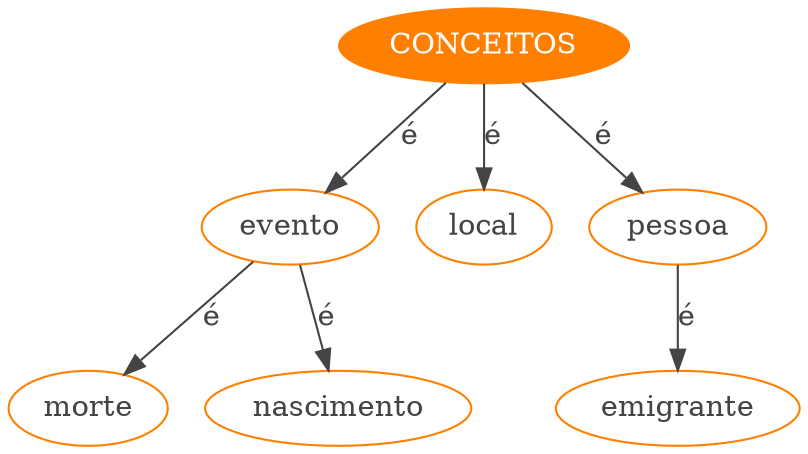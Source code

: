 
digraph mainmap {
	graph [bgcolor=transparent];
  CONCEITOS [URL="conceitos.php",
		color = darkorange1,
		fontcolor = white,
		style = filled,];
"evento" [color="darkorange1", fontcolor="#444444",URL="conceito.php?conceito=evento"];
CONCEITOS -> "evento"[label=é, color="#444444", fontcolor="#444444"];
"morte" [color="darkorange1", fontcolor="#444444",URL="conceito.php?conceito=morte"];
"evento" -> "morte"[label=é, color="#444444", fontcolor="#444444"];
"nascimento" [color="darkorange1", fontcolor="#444444",URL="conceito.php?conceito=nascimento"];
"evento" -> "nascimento"[label=é, color="#444444", fontcolor="#444444"];
"local" [color="darkorange1", fontcolor="#444444",URL="conceito.php?conceito=local"];
CONCEITOS -> "local"[label=é, color="#444444", fontcolor="#444444"];
"pessoa" [color="darkorange1", fontcolor="#444444",URL="conceito.php?conceito=pessoa"];
CONCEITOS -> "pessoa"[label=é, color="#444444", fontcolor="#444444"];
"emigrante" [color="darkorange1", fontcolor="#444444",URL="conceito.php?conceito=emigrante"];
"pessoa" -> "emigrante"[label=é, color="#444444", fontcolor="#444444"];
}